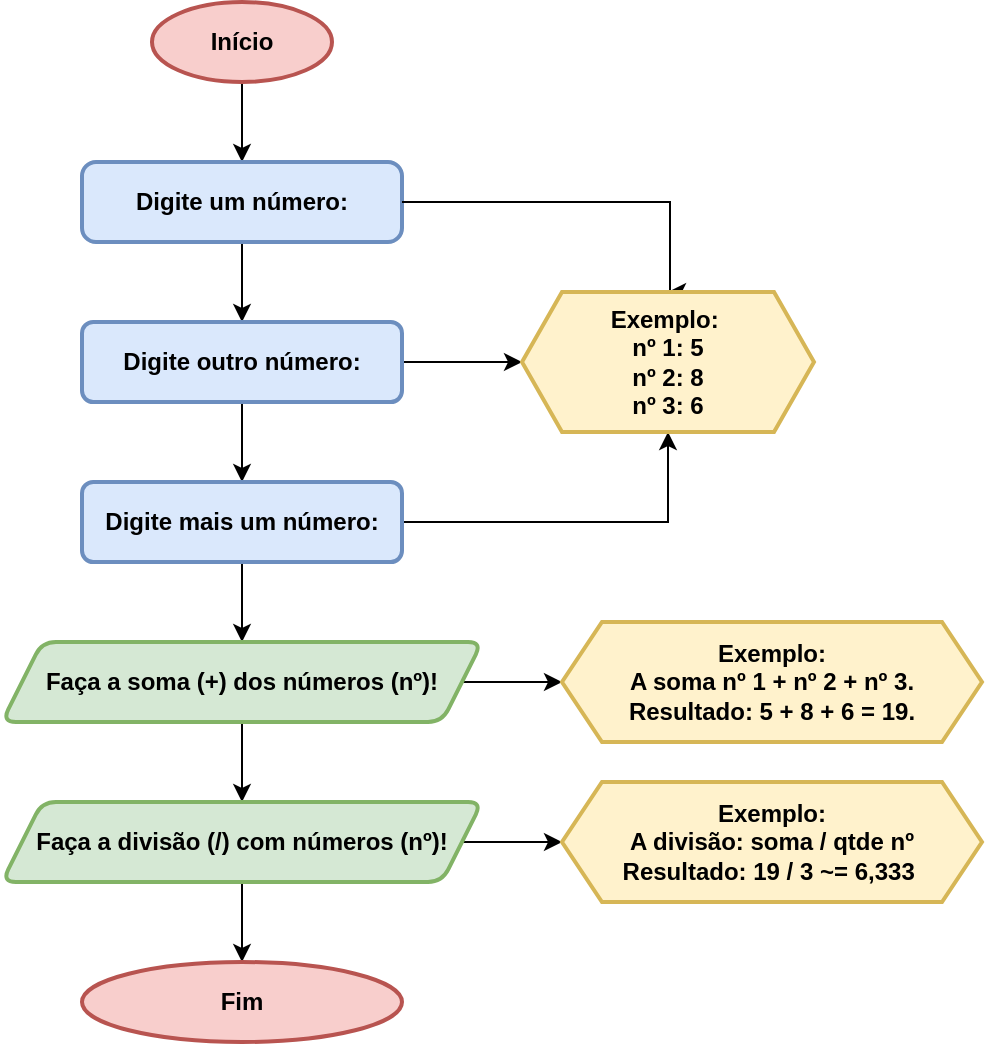 <mxfile version="22.0.8" type="github">
  <diagram name="Página-1" id="5YH8Po29v99QCNVrzPGC">
    <mxGraphModel dx="1050" dy="566" grid="1" gridSize="10" guides="1" tooltips="1" connect="1" arrows="1" fold="1" page="1" pageScale="1" pageWidth="827" pageHeight="1169" math="0" shadow="0">
      <root>
        <mxCell id="0" />
        <mxCell id="1" parent="0" />
        <mxCell id="cazhu-MIkGUrAeKI-p6a-21" value="" style="edgeStyle=orthogonalEdgeStyle;rounded=0;orthogonalLoop=1;jettySize=auto;html=1;" edge="1" parent="1" source="cazhu-MIkGUrAeKI-p6a-3" target="cazhu-MIkGUrAeKI-p6a-8">
          <mxGeometry relative="1" as="geometry" />
        </mxCell>
        <mxCell id="cazhu-MIkGUrAeKI-p6a-3" value="&lt;b&gt;Início&lt;/b&gt;" style="strokeWidth=2;html=1;shape=mxgraph.flowchart.start_1;whiteSpace=wrap;fillColor=#f8cecc;strokeColor=#b85450;" vertex="1" parent="1">
          <mxGeometry x="235" y="80" width="90" height="40" as="geometry" />
        </mxCell>
        <mxCell id="cazhu-MIkGUrAeKI-p6a-23" value="" style="edgeStyle=orthogonalEdgeStyle;rounded=0;orthogonalLoop=1;jettySize=auto;html=1;" edge="1" parent="1" source="cazhu-MIkGUrAeKI-p6a-8" target="cazhu-MIkGUrAeKI-p6a-22">
          <mxGeometry relative="1" as="geometry" />
        </mxCell>
        <mxCell id="cazhu-MIkGUrAeKI-p6a-8" value="&lt;b&gt;Digite um número:&lt;/b&gt;" style="rounded=1;whiteSpace=wrap;html=1;absoluteArcSize=1;arcSize=14;strokeWidth=2;fillColor=#dae8fc;strokeColor=#6c8ebf;" vertex="1" parent="1">
          <mxGeometry x="200" y="160" width="160" height="40" as="geometry" />
        </mxCell>
        <mxCell id="cazhu-MIkGUrAeKI-p6a-25" value="" style="edgeStyle=orthogonalEdgeStyle;rounded=0;orthogonalLoop=1;jettySize=auto;html=1;" edge="1" parent="1" source="cazhu-MIkGUrAeKI-p6a-22" target="cazhu-MIkGUrAeKI-p6a-24">
          <mxGeometry relative="1" as="geometry" />
        </mxCell>
        <mxCell id="cazhu-MIkGUrAeKI-p6a-37" value="" style="edgeStyle=orthogonalEdgeStyle;rounded=0;orthogonalLoop=1;jettySize=auto;html=1;" edge="1" parent="1" source="cazhu-MIkGUrAeKI-p6a-22" target="cazhu-MIkGUrAeKI-p6a-34">
          <mxGeometry relative="1" as="geometry" />
        </mxCell>
        <mxCell id="cazhu-MIkGUrAeKI-p6a-22" value="&lt;b&gt;Digite outro número:&lt;/b&gt;" style="whiteSpace=wrap;html=1;fillColor=#dae8fc;strokeColor=#6c8ebf;rounded=1;arcSize=14;strokeWidth=2;" vertex="1" parent="1">
          <mxGeometry x="200" y="240" width="160" height="40" as="geometry" />
        </mxCell>
        <mxCell id="cazhu-MIkGUrAeKI-p6a-27" value="" style="edgeStyle=orthogonalEdgeStyle;rounded=0;orthogonalLoop=1;jettySize=auto;html=1;" edge="1" parent="1" source="cazhu-MIkGUrAeKI-p6a-24" target="cazhu-MIkGUrAeKI-p6a-26">
          <mxGeometry relative="1" as="geometry" />
        </mxCell>
        <mxCell id="cazhu-MIkGUrAeKI-p6a-36" style="edgeStyle=orthogonalEdgeStyle;rounded=0;orthogonalLoop=1;jettySize=auto;html=1;" edge="1" parent="1" source="cazhu-MIkGUrAeKI-p6a-24" target="cazhu-MIkGUrAeKI-p6a-34">
          <mxGeometry relative="1" as="geometry" />
        </mxCell>
        <mxCell id="cazhu-MIkGUrAeKI-p6a-24" value="&lt;b&gt;Digite mais um número:&lt;/b&gt;" style="whiteSpace=wrap;html=1;fillColor=#dae8fc;strokeColor=#6c8ebf;rounded=1;arcSize=14;strokeWidth=2;" vertex="1" parent="1">
          <mxGeometry x="200" y="320" width="160" height="40" as="geometry" />
        </mxCell>
        <mxCell id="cazhu-MIkGUrAeKI-p6a-30" value="" style="edgeStyle=orthogonalEdgeStyle;rounded=0;orthogonalLoop=1;jettySize=auto;html=1;" edge="1" parent="1" source="cazhu-MIkGUrAeKI-p6a-26" target="cazhu-MIkGUrAeKI-p6a-29">
          <mxGeometry relative="1" as="geometry" />
        </mxCell>
        <mxCell id="cazhu-MIkGUrAeKI-p6a-39" style="edgeStyle=orthogonalEdgeStyle;rounded=0;orthogonalLoop=1;jettySize=auto;html=1;exitX=1;exitY=0.5;exitDx=0;exitDy=0;entryX=0;entryY=0.5;entryDx=0;entryDy=0;" edge="1" parent="1" source="cazhu-MIkGUrAeKI-p6a-26" target="cazhu-MIkGUrAeKI-p6a-38">
          <mxGeometry relative="1" as="geometry" />
        </mxCell>
        <mxCell id="cazhu-MIkGUrAeKI-p6a-26" value="&lt;b&gt;Faça a soma (+) dos números (nº)!&lt;/b&gt;" style="shape=parallelogram;perimeter=parallelogramPerimeter;whiteSpace=wrap;html=1;fixedSize=1;fillColor=#d5e8d4;strokeColor=#82b366;rounded=1;arcSize=14;strokeWidth=2;" vertex="1" parent="1">
          <mxGeometry x="160" y="400" width="240" height="40" as="geometry" />
        </mxCell>
        <mxCell id="cazhu-MIkGUrAeKI-p6a-32" value="" style="edgeStyle=orthogonalEdgeStyle;rounded=0;orthogonalLoop=1;jettySize=auto;html=1;" edge="1" parent="1" source="cazhu-MIkGUrAeKI-p6a-29" target="cazhu-MIkGUrAeKI-p6a-31">
          <mxGeometry relative="1" as="geometry" />
        </mxCell>
        <mxCell id="cazhu-MIkGUrAeKI-p6a-41" style="edgeStyle=orthogonalEdgeStyle;rounded=0;orthogonalLoop=1;jettySize=auto;html=1;exitX=1;exitY=0.5;exitDx=0;exitDy=0;entryX=0;entryY=0.5;entryDx=0;entryDy=0;" edge="1" parent="1" source="cazhu-MIkGUrAeKI-p6a-29" target="cazhu-MIkGUrAeKI-p6a-40">
          <mxGeometry relative="1" as="geometry" />
        </mxCell>
        <mxCell id="cazhu-MIkGUrAeKI-p6a-29" value="&lt;b&gt;Faça a divisão (/) com números (nº)!&lt;/b&gt;" style="shape=parallelogram;perimeter=parallelogramPerimeter;whiteSpace=wrap;html=1;fixedSize=1;fillColor=#d5e8d4;strokeColor=#82b366;rounded=1;arcSize=14;strokeWidth=2;" vertex="1" parent="1">
          <mxGeometry x="160" y="480" width="240" height="40" as="geometry" />
        </mxCell>
        <mxCell id="cazhu-MIkGUrAeKI-p6a-31" value="&lt;b&gt;Fim&lt;/b&gt;" style="ellipse;whiteSpace=wrap;html=1;fillColor=#f8cecc;strokeColor=#b85450;rounded=1;arcSize=14;strokeWidth=2;" vertex="1" parent="1">
          <mxGeometry x="200" y="560" width="160" height="40" as="geometry" />
        </mxCell>
        <mxCell id="cazhu-MIkGUrAeKI-p6a-35" value="" style="edgeStyle=orthogonalEdgeStyle;rounded=0;orthogonalLoop=1;jettySize=auto;html=1;exitX=1;exitY=0.5;exitDx=0;exitDy=0;entryX=0.5;entryY=0;entryDx=0;entryDy=0;" edge="1" parent="1" source="cazhu-MIkGUrAeKI-p6a-8" target="cazhu-MIkGUrAeKI-p6a-34">
          <mxGeometry relative="1" as="geometry">
            <mxPoint x="400" y="260" as="sourcePoint" />
            <Array as="points">
              <mxPoint x="494" y="180" />
            </Array>
          </mxGeometry>
        </mxCell>
        <mxCell id="cazhu-MIkGUrAeKI-p6a-34" value="&lt;b&gt;Exemplo:&amp;nbsp;&lt;br&gt;nº 1: 5&lt;br&gt;nº 2: 8&lt;br&gt;nº 3: 6&lt;/b&gt;" style="shape=hexagon;perimeter=hexagonPerimeter2;whiteSpace=wrap;html=1;fixedSize=1;align=center;strokeWidth=2;fillColor=#fff2cc;strokeColor=#d6b656;" vertex="1" parent="1">
          <mxGeometry x="420" y="225" width="146" height="70" as="geometry" />
        </mxCell>
        <mxCell id="cazhu-MIkGUrAeKI-p6a-38" value="&lt;b&gt;Exemplo:&lt;br&gt;A soma nº 1 + nº 2 + nº 3.&lt;br&gt;Resultado:&amp;nbsp;&lt;/b&gt;&lt;b style=&quot;border-color: var(--border-color);&quot;&gt;5 + 8 + 6 = 19.&lt;/b&gt;&lt;b&gt;&lt;br&gt;&lt;/b&gt;" style="shape=hexagon;perimeter=hexagonPerimeter2;whiteSpace=wrap;html=1;fixedSize=1;align=center;strokeWidth=2;fillColor=#fff2cc;strokeColor=#d6b656;" vertex="1" parent="1">
          <mxGeometry x="440" y="390" width="210" height="60" as="geometry" />
        </mxCell>
        <mxCell id="cazhu-MIkGUrAeKI-p6a-40" value="&lt;b&gt;Exemplo:&lt;br&gt;A divisão: soma / qtde nº&lt;br&gt;Resultado:&amp;nbsp;&lt;/b&gt;&lt;b style=&quot;border-color: var(--border-color);&quot;&gt;19 / 3 ~= 6,333&amp;nbsp;&lt;/b&gt;&lt;b&gt;&lt;br&gt;&lt;/b&gt;" style="shape=hexagon;perimeter=hexagonPerimeter2;whiteSpace=wrap;html=1;fixedSize=1;align=center;strokeWidth=2;fillColor=#fff2cc;strokeColor=#d6b656;" vertex="1" parent="1">
          <mxGeometry x="440" y="470" width="210" height="60" as="geometry" />
        </mxCell>
      </root>
    </mxGraphModel>
  </diagram>
</mxfile>
